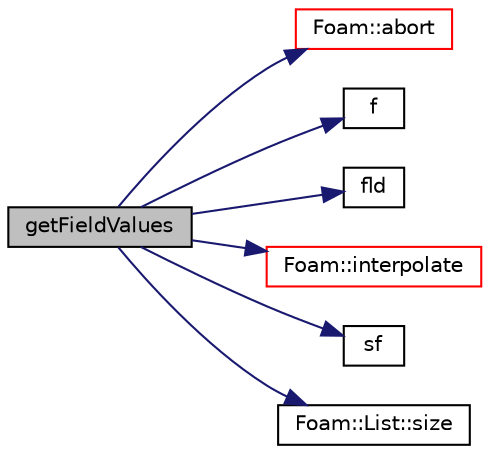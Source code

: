 digraph "getFieldValues"
{
  bgcolor="transparent";
  edge [fontname="Helvetica",fontsize="10",labelfontname="Helvetica",labelfontsize="10"];
  node [fontname="Helvetica",fontsize="10",shape=record];
  rankdir="LR";
  Node1 [label="getFieldValues",height=0.2,width=0.4,color="black", fillcolor="grey75", style="filled", fontcolor="black"];
  Node1 -> Node2 [color="midnightblue",fontsize="10",style="solid",fontname="Helvetica"];
  Node2 [label="Foam::abort",height=0.2,width=0.4,color="red",URL="$a10675.html#a447107a607d03e417307c203fa5fb44b"];
  Node1 -> Node3 [color="midnightblue",fontsize="10",style="solid",fontname="Helvetica"];
  Node3 [label="f",height=0.2,width=0.4,color="black",URL="$a03883.html#a888be93833ac7a23170555c69c690288"];
  Node1 -> Node4 [color="midnightblue",fontsize="10",style="solid",fontname="Helvetica"];
  Node4 [label="fld",height=0.2,width=0.4,color="black",URL="$a04236.html#ad4512456f4da706b47fd304150561080"];
  Node1 -> Node5 [color="midnightblue",fontsize="10",style="solid",fontname="Helvetica"];
  Node5 [label="Foam::interpolate",height=0.2,width=0.4,color="red",URL="$a10675.html#aba5fff183ec42758b0944abeabec41ea"];
  Node1 -> Node6 [color="midnightblue",fontsize="10",style="solid",fontname="Helvetica"];
  Node6 [label="sf",height=0.2,width=0.4,color="black",URL="$a04277.html#ab318caaec810447a252e6134c88a7a77"];
  Node1 -> Node7 [color="midnightblue",fontsize="10",style="solid",fontname="Helvetica"];
  Node7 [label="Foam::List::size",height=0.2,width=0.4,color="black",URL="$a01355.html#a8a5f6fa29bd4b500caf186f60245b384",tooltip="Override size to be inconsistent with allocated storage. "];
}
